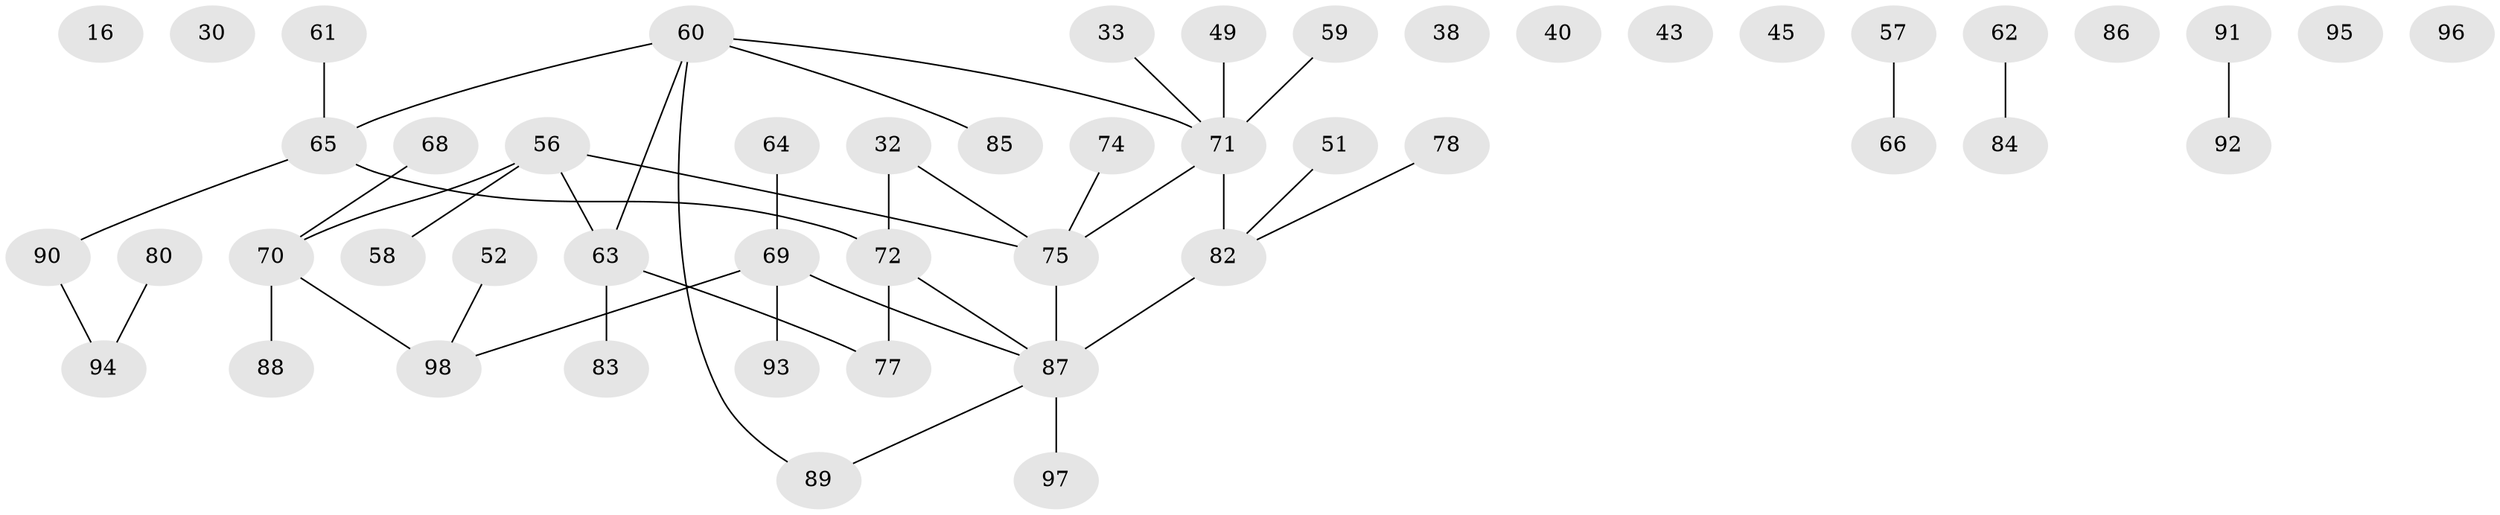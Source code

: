 // original degree distribution, {4: 0.07142857142857142, 1: 0.3469387755102041, 2: 0.22448979591836735, 7: 0.01020408163265306, 3: 0.23469387755102042, 0: 0.08163265306122448, 5: 0.02040816326530612, 6: 0.01020408163265306}
// Generated by graph-tools (version 1.1) at 2025/42/03/04/25 21:42:59]
// undirected, 49 vertices, 43 edges
graph export_dot {
graph [start="1"]
  node [color=gray90,style=filled];
  16 [super="+14"];
  30;
  32;
  33 [super="+21"];
  38;
  40;
  43;
  45;
  49;
  51;
  52;
  56 [super="+53"];
  57;
  58;
  59;
  60 [super="+31+23+24"];
  61;
  62;
  63 [super="+1+10"];
  64;
  65 [super="+9+17"];
  66;
  68;
  69 [super="+12+35+34+36"];
  70 [super="+67"];
  71 [super="+46"];
  72 [super="+15+18+25"];
  74 [super="+54"];
  75 [super="+6"];
  77 [super="+41"];
  78;
  80;
  82 [super="+8+50"];
  83 [super="+42"];
  84;
  85;
  86;
  87 [super="+73+48+79"];
  88;
  89;
  90 [super="+81"];
  91 [super="+3"];
  92;
  93;
  94 [super="+11"];
  95;
  96;
  97;
  98 [super="+26+27"];
  32 -- 72;
  32 -- 75;
  33 -- 71;
  49 -- 71;
  51 -- 82;
  52 -- 98;
  56 -- 70;
  56 -- 58;
  56 -- 75;
  56 -- 63;
  57 -- 66;
  59 -- 71;
  60 -- 89;
  60 -- 65;
  60 -- 71;
  60 -- 63;
  60 -- 85;
  61 -- 65;
  62 -- 84;
  63 -- 77;
  63 -- 83;
  64 -- 69;
  65 -- 72 [weight=2];
  65 -- 90;
  68 -- 70;
  69 -- 93;
  69 -- 98;
  69 -- 87;
  70 -- 88;
  70 -- 98 [weight=2];
  71 -- 75 [weight=2];
  71 -- 82;
  72 -- 77;
  72 -- 87;
  74 -- 75;
  75 -- 87 [weight=4];
  78 -- 82;
  80 -- 94;
  82 -- 87 [weight=2];
  87 -- 97;
  87 -- 89;
  90 -- 94;
  91 -- 92;
}
